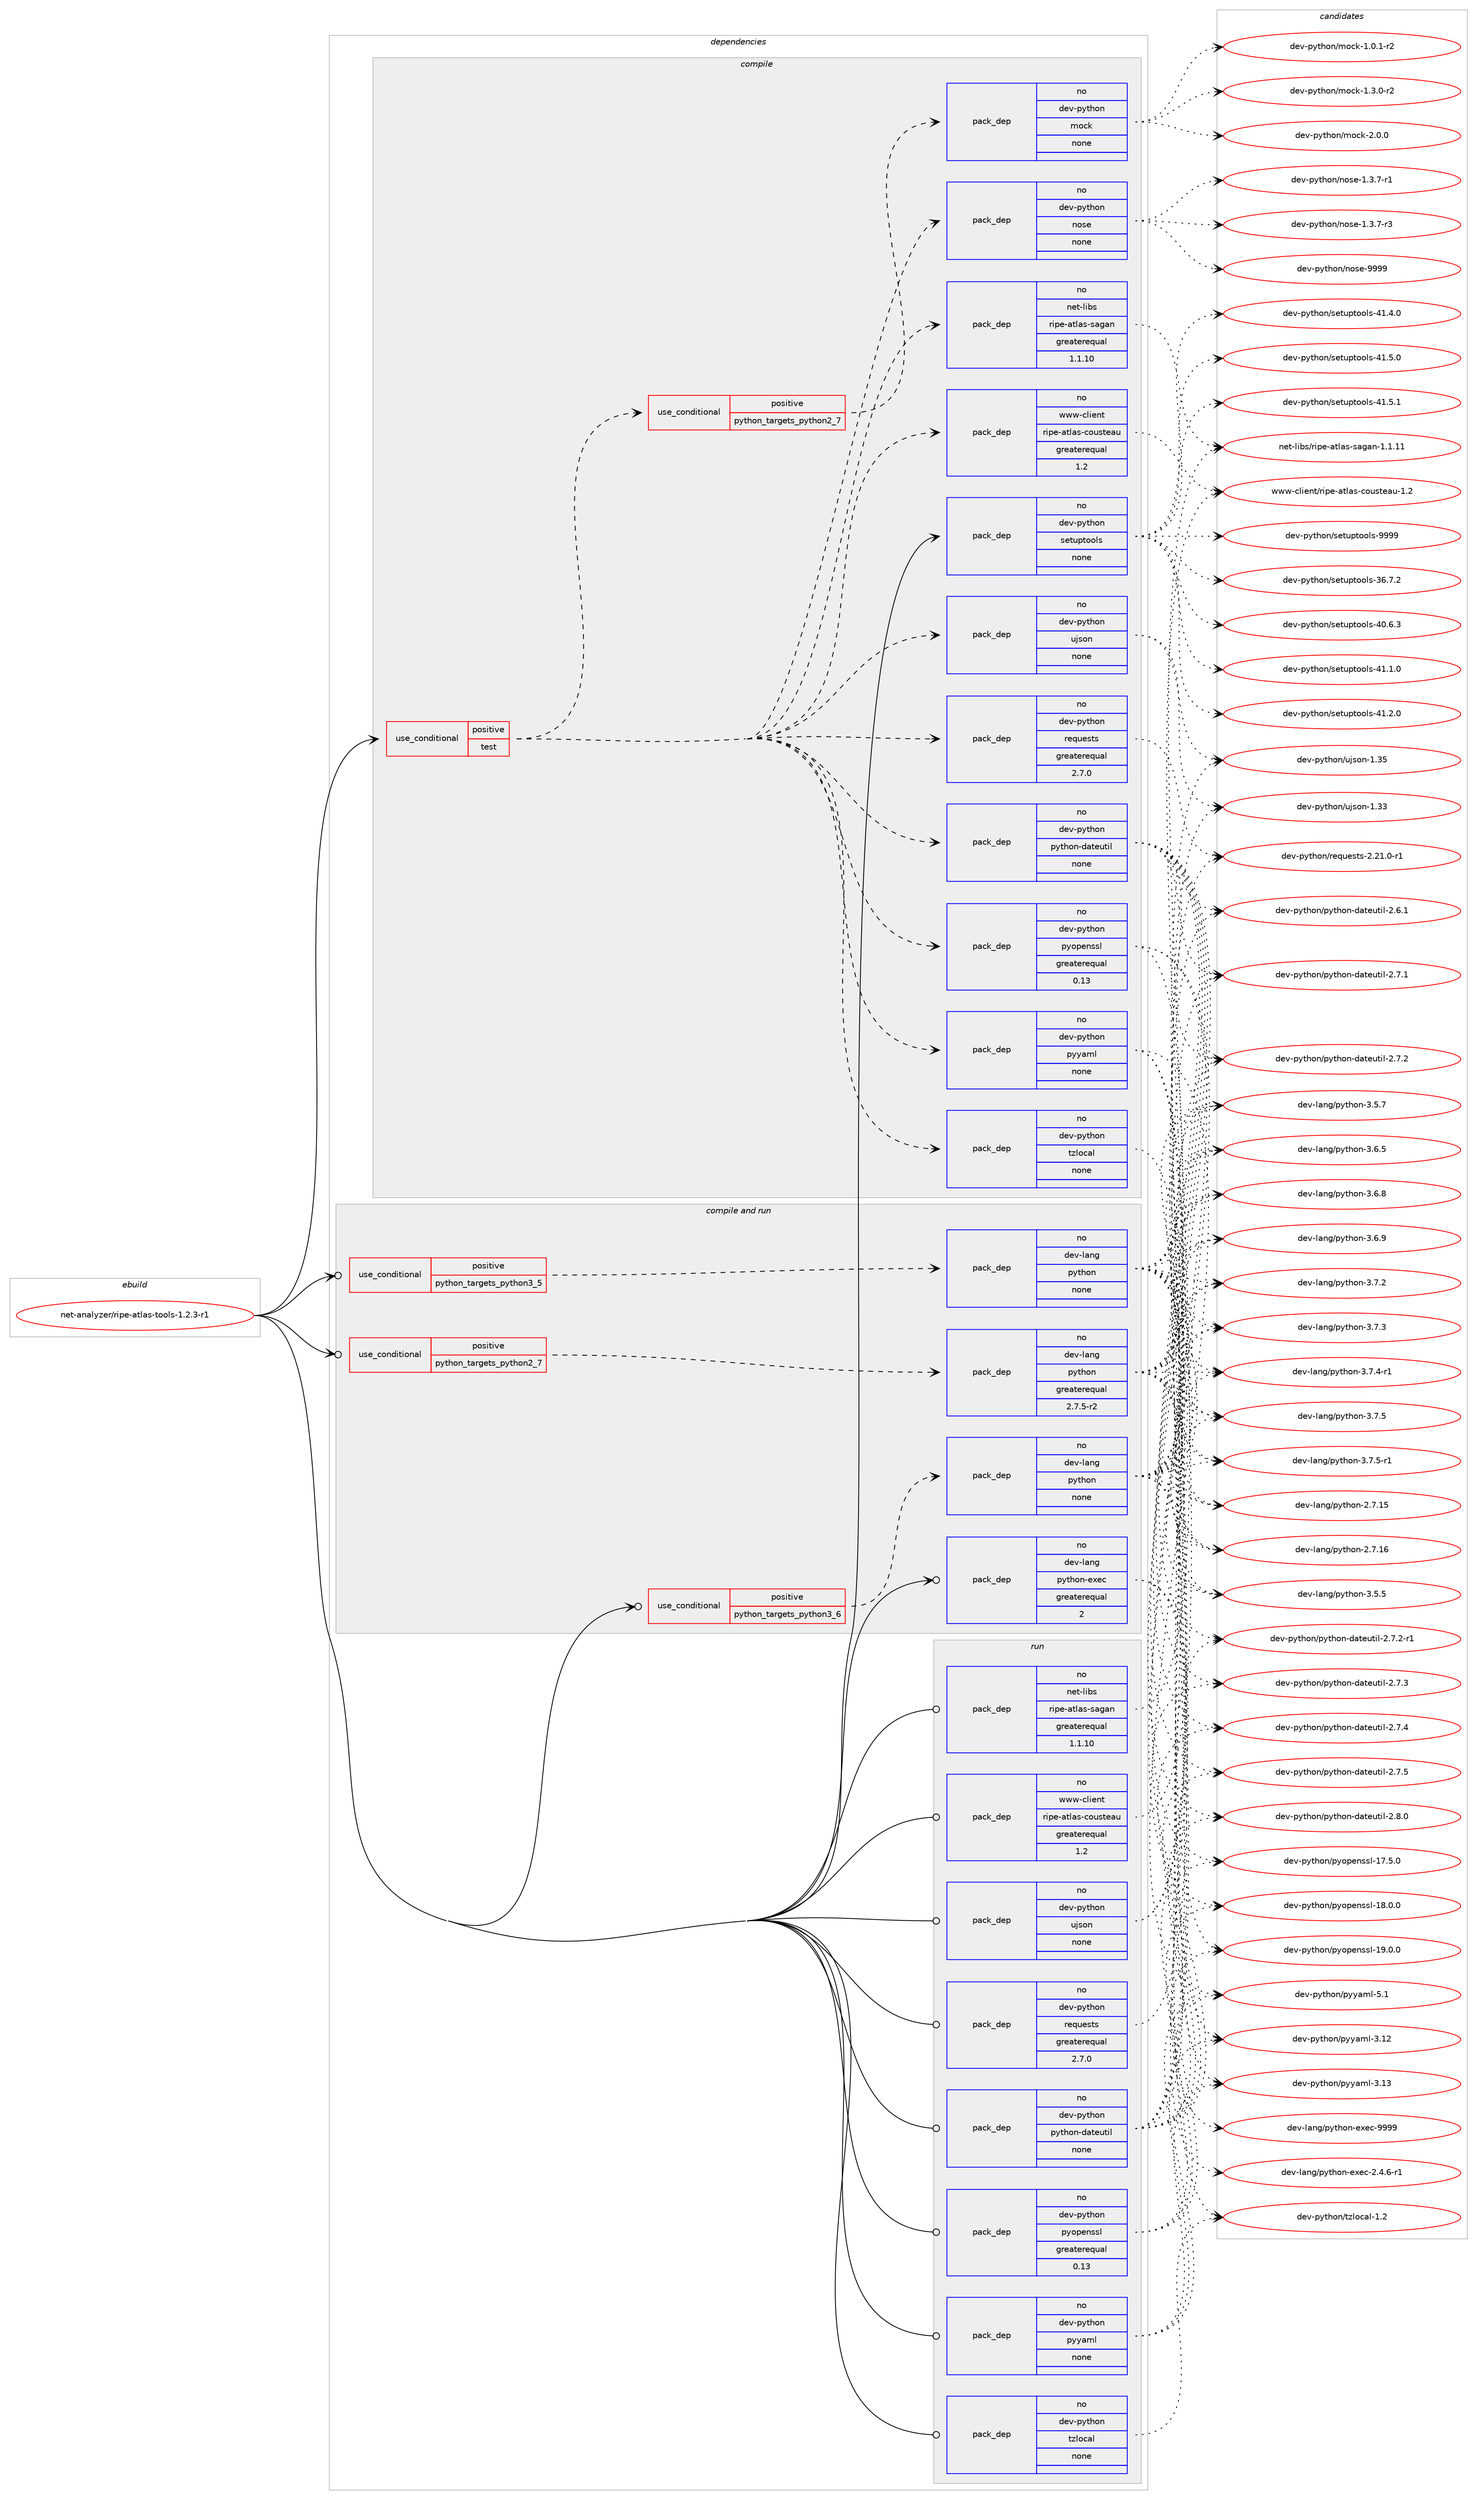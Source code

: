 digraph prolog {

# *************
# Graph options
# *************

newrank=true;
concentrate=true;
compound=true;
graph [rankdir=LR,fontname=Helvetica,fontsize=10,ranksep=1.5];#, ranksep=2.5, nodesep=0.2];
edge  [arrowhead=vee];
node  [fontname=Helvetica,fontsize=10];

# **********
# The ebuild
# **********

subgraph cluster_leftcol {
color=gray;
rank=same;
label=<<i>ebuild</i>>;
id [label="net-analyzer/ripe-atlas-tools-1.2.3-r1", color=red, width=4, href="../net-analyzer/ripe-atlas-tools-1.2.3-r1.svg"];
}

# ****************
# The dependencies
# ****************

subgraph cluster_midcol {
color=gray;
label=<<i>dependencies</i>>;
subgraph cluster_compile {
fillcolor="#eeeeee";
style=filled;
label=<<i>compile</i>>;
subgraph cond198424 {
dependency815553 [label=<<TABLE BORDER="0" CELLBORDER="1" CELLSPACING="0" CELLPADDING="4"><TR><TD ROWSPAN="3" CELLPADDING="10">use_conditional</TD></TR><TR><TD>positive</TD></TR><TR><TD>test</TD></TR></TABLE>>, shape=none, color=red];
subgraph pack602878 {
dependency815554 [label=<<TABLE BORDER="0" CELLBORDER="1" CELLSPACING="0" CELLPADDING="4" WIDTH="220"><TR><TD ROWSPAN="6" CELLPADDING="30">pack_dep</TD></TR><TR><TD WIDTH="110">no</TD></TR><TR><TD>net-libs</TD></TR><TR><TD>ripe-atlas-sagan</TD></TR><TR><TD>greaterequal</TD></TR><TR><TD>1.1.10</TD></TR></TABLE>>, shape=none, color=blue];
}
dependency815553:e -> dependency815554:w [weight=20,style="dashed",arrowhead="vee"];
subgraph pack602879 {
dependency815555 [label=<<TABLE BORDER="0" CELLBORDER="1" CELLSPACING="0" CELLPADDING="4" WIDTH="220"><TR><TD ROWSPAN="6" CELLPADDING="30">pack_dep</TD></TR><TR><TD WIDTH="110">no</TD></TR><TR><TD>www-client</TD></TR><TR><TD>ripe-atlas-cousteau</TD></TR><TR><TD>greaterequal</TD></TR><TR><TD>1.2</TD></TR></TABLE>>, shape=none, color=blue];
}
dependency815553:e -> dependency815555:w [weight=20,style="dashed",arrowhead="vee"];
subgraph pack602880 {
dependency815556 [label=<<TABLE BORDER="0" CELLBORDER="1" CELLSPACING="0" CELLPADDING="4" WIDTH="220"><TR><TD ROWSPAN="6" CELLPADDING="30">pack_dep</TD></TR><TR><TD WIDTH="110">no</TD></TR><TR><TD>dev-python</TD></TR><TR><TD>requests</TD></TR><TR><TD>greaterequal</TD></TR><TR><TD>2.7.0</TD></TR></TABLE>>, shape=none, color=blue];
}
dependency815553:e -> dependency815556:w [weight=20,style="dashed",arrowhead="vee"];
subgraph pack602881 {
dependency815557 [label=<<TABLE BORDER="0" CELLBORDER="1" CELLSPACING="0" CELLPADDING="4" WIDTH="220"><TR><TD ROWSPAN="6" CELLPADDING="30">pack_dep</TD></TR><TR><TD WIDTH="110">no</TD></TR><TR><TD>dev-python</TD></TR><TR><TD>pyopenssl</TD></TR><TR><TD>greaterequal</TD></TR><TR><TD>0.13</TD></TR></TABLE>>, shape=none, color=blue];
}
dependency815553:e -> dependency815557:w [weight=20,style="dashed",arrowhead="vee"];
subgraph pack602882 {
dependency815558 [label=<<TABLE BORDER="0" CELLBORDER="1" CELLSPACING="0" CELLPADDING="4" WIDTH="220"><TR><TD ROWSPAN="6" CELLPADDING="30">pack_dep</TD></TR><TR><TD WIDTH="110">no</TD></TR><TR><TD>dev-python</TD></TR><TR><TD>pyyaml</TD></TR><TR><TD>none</TD></TR><TR><TD></TD></TR></TABLE>>, shape=none, color=blue];
}
dependency815553:e -> dependency815558:w [weight=20,style="dashed",arrowhead="vee"];
subgraph pack602883 {
dependency815559 [label=<<TABLE BORDER="0" CELLBORDER="1" CELLSPACING="0" CELLPADDING="4" WIDTH="220"><TR><TD ROWSPAN="6" CELLPADDING="30">pack_dep</TD></TR><TR><TD WIDTH="110">no</TD></TR><TR><TD>dev-python</TD></TR><TR><TD>tzlocal</TD></TR><TR><TD>none</TD></TR><TR><TD></TD></TR></TABLE>>, shape=none, color=blue];
}
dependency815553:e -> dependency815559:w [weight=20,style="dashed",arrowhead="vee"];
subgraph pack602884 {
dependency815560 [label=<<TABLE BORDER="0" CELLBORDER="1" CELLSPACING="0" CELLPADDING="4" WIDTH="220"><TR><TD ROWSPAN="6" CELLPADDING="30">pack_dep</TD></TR><TR><TD WIDTH="110">no</TD></TR><TR><TD>dev-python</TD></TR><TR><TD>python-dateutil</TD></TR><TR><TD>none</TD></TR><TR><TD></TD></TR></TABLE>>, shape=none, color=blue];
}
dependency815553:e -> dependency815560:w [weight=20,style="dashed",arrowhead="vee"];
subgraph pack602885 {
dependency815561 [label=<<TABLE BORDER="0" CELLBORDER="1" CELLSPACING="0" CELLPADDING="4" WIDTH="220"><TR><TD ROWSPAN="6" CELLPADDING="30">pack_dep</TD></TR><TR><TD WIDTH="110">no</TD></TR><TR><TD>dev-python</TD></TR><TR><TD>ujson</TD></TR><TR><TD>none</TD></TR><TR><TD></TD></TR></TABLE>>, shape=none, color=blue];
}
dependency815553:e -> dependency815561:w [weight=20,style="dashed",arrowhead="vee"];
subgraph pack602886 {
dependency815562 [label=<<TABLE BORDER="0" CELLBORDER="1" CELLSPACING="0" CELLPADDING="4" WIDTH="220"><TR><TD ROWSPAN="6" CELLPADDING="30">pack_dep</TD></TR><TR><TD WIDTH="110">no</TD></TR><TR><TD>dev-python</TD></TR><TR><TD>nose</TD></TR><TR><TD>none</TD></TR><TR><TD></TD></TR></TABLE>>, shape=none, color=blue];
}
dependency815553:e -> dependency815562:w [weight=20,style="dashed",arrowhead="vee"];
subgraph cond198425 {
dependency815563 [label=<<TABLE BORDER="0" CELLBORDER="1" CELLSPACING="0" CELLPADDING="4"><TR><TD ROWSPAN="3" CELLPADDING="10">use_conditional</TD></TR><TR><TD>positive</TD></TR><TR><TD>python_targets_python2_7</TD></TR></TABLE>>, shape=none, color=red];
subgraph pack602887 {
dependency815564 [label=<<TABLE BORDER="0" CELLBORDER="1" CELLSPACING="0" CELLPADDING="4" WIDTH="220"><TR><TD ROWSPAN="6" CELLPADDING="30">pack_dep</TD></TR><TR><TD WIDTH="110">no</TD></TR><TR><TD>dev-python</TD></TR><TR><TD>mock</TD></TR><TR><TD>none</TD></TR><TR><TD></TD></TR></TABLE>>, shape=none, color=blue];
}
dependency815563:e -> dependency815564:w [weight=20,style="dashed",arrowhead="vee"];
}
dependency815553:e -> dependency815563:w [weight=20,style="dashed",arrowhead="vee"];
}
id:e -> dependency815553:w [weight=20,style="solid",arrowhead="vee"];
subgraph pack602888 {
dependency815565 [label=<<TABLE BORDER="0" CELLBORDER="1" CELLSPACING="0" CELLPADDING="4" WIDTH="220"><TR><TD ROWSPAN="6" CELLPADDING="30">pack_dep</TD></TR><TR><TD WIDTH="110">no</TD></TR><TR><TD>dev-python</TD></TR><TR><TD>setuptools</TD></TR><TR><TD>none</TD></TR><TR><TD></TD></TR></TABLE>>, shape=none, color=blue];
}
id:e -> dependency815565:w [weight=20,style="solid",arrowhead="vee"];
}
subgraph cluster_compileandrun {
fillcolor="#eeeeee";
style=filled;
label=<<i>compile and run</i>>;
subgraph cond198426 {
dependency815566 [label=<<TABLE BORDER="0" CELLBORDER="1" CELLSPACING="0" CELLPADDING="4"><TR><TD ROWSPAN="3" CELLPADDING="10">use_conditional</TD></TR><TR><TD>positive</TD></TR><TR><TD>python_targets_python2_7</TD></TR></TABLE>>, shape=none, color=red];
subgraph pack602889 {
dependency815567 [label=<<TABLE BORDER="0" CELLBORDER="1" CELLSPACING="0" CELLPADDING="4" WIDTH="220"><TR><TD ROWSPAN="6" CELLPADDING="30">pack_dep</TD></TR><TR><TD WIDTH="110">no</TD></TR><TR><TD>dev-lang</TD></TR><TR><TD>python</TD></TR><TR><TD>greaterequal</TD></TR><TR><TD>2.7.5-r2</TD></TR></TABLE>>, shape=none, color=blue];
}
dependency815566:e -> dependency815567:w [weight=20,style="dashed",arrowhead="vee"];
}
id:e -> dependency815566:w [weight=20,style="solid",arrowhead="odotvee"];
subgraph cond198427 {
dependency815568 [label=<<TABLE BORDER="0" CELLBORDER="1" CELLSPACING="0" CELLPADDING="4"><TR><TD ROWSPAN="3" CELLPADDING="10">use_conditional</TD></TR><TR><TD>positive</TD></TR><TR><TD>python_targets_python3_5</TD></TR></TABLE>>, shape=none, color=red];
subgraph pack602890 {
dependency815569 [label=<<TABLE BORDER="0" CELLBORDER="1" CELLSPACING="0" CELLPADDING="4" WIDTH="220"><TR><TD ROWSPAN="6" CELLPADDING="30">pack_dep</TD></TR><TR><TD WIDTH="110">no</TD></TR><TR><TD>dev-lang</TD></TR><TR><TD>python</TD></TR><TR><TD>none</TD></TR><TR><TD></TD></TR></TABLE>>, shape=none, color=blue];
}
dependency815568:e -> dependency815569:w [weight=20,style="dashed",arrowhead="vee"];
}
id:e -> dependency815568:w [weight=20,style="solid",arrowhead="odotvee"];
subgraph cond198428 {
dependency815570 [label=<<TABLE BORDER="0" CELLBORDER="1" CELLSPACING="0" CELLPADDING="4"><TR><TD ROWSPAN="3" CELLPADDING="10">use_conditional</TD></TR><TR><TD>positive</TD></TR><TR><TD>python_targets_python3_6</TD></TR></TABLE>>, shape=none, color=red];
subgraph pack602891 {
dependency815571 [label=<<TABLE BORDER="0" CELLBORDER="1" CELLSPACING="0" CELLPADDING="4" WIDTH="220"><TR><TD ROWSPAN="6" CELLPADDING="30">pack_dep</TD></TR><TR><TD WIDTH="110">no</TD></TR><TR><TD>dev-lang</TD></TR><TR><TD>python</TD></TR><TR><TD>none</TD></TR><TR><TD></TD></TR></TABLE>>, shape=none, color=blue];
}
dependency815570:e -> dependency815571:w [weight=20,style="dashed",arrowhead="vee"];
}
id:e -> dependency815570:w [weight=20,style="solid",arrowhead="odotvee"];
subgraph pack602892 {
dependency815572 [label=<<TABLE BORDER="0" CELLBORDER="1" CELLSPACING="0" CELLPADDING="4" WIDTH="220"><TR><TD ROWSPAN="6" CELLPADDING="30">pack_dep</TD></TR><TR><TD WIDTH="110">no</TD></TR><TR><TD>dev-lang</TD></TR><TR><TD>python-exec</TD></TR><TR><TD>greaterequal</TD></TR><TR><TD>2</TD></TR></TABLE>>, shape=none, color=blue];
}
id:e -> dependency815572:w [weight=20,style="solid",arrowhead="odotvee"];
}
subgraph cluster_run {
fillcolor="#eeeeee";
style=filled;
label=<<i>run</i>>;
subgraph pack602893 {
dependency815573 [label=<<TABLE BORDER="0" CELLBORDER="1" CELLSPACING="0" CELLPADDING="4" WIDTH="220"><TR><TD ROWSPAN="6" CELLPADDING="30">pack_dep</TD></TR><TR><TD WIDTH="110">no</TD></TR><TR><TD>dev-python</TD></TR><TR><TD>pyopenssl</TD></TR><TR><TD>greaterequal</TD></TR><TR><TD>0.13</TD></TR></TABLE>>, shape=none, color=blue];
}
id:e -> dependency815573:w [weight=20,style="solid",arrowhead="odot"];
subgraph pack602894 {
dependency815574 [label=<<TABLE BORDER="0" CELLBORDER="1" CELLSPACING="0" CELLPADDING="4" WIDTH="220"><TR><TD ROWSPAN="6" CELLPADDING="30">pack_dep</TD></TR><TR><TD WIDTH="110">no</TD></TR><TR><TD>dev-python</TD></TR><TR><TD>python-dateutil</TD></TR><TR><TD>none</TD></TR><TR><TD></TD></TR></TABLE>>, shape=none, color=blue];
}
id:e -> dependency815574:w [weight=20,style="solid",arrowhead="odot"];
subgraph pack602895 {
dependency815575 [label=<<TABLE BORDER="0" CELLBORDER="1" CELLSPACING="0" CELLPADDING="4" WIDTH="220"><TR><TD ROWSPAN="6" CELLPADDING="30">pack_dep</TD></TR><TR><TD WIDTH="110">no</TD></TR><TR><TD>dev-python</TD></TR><TR><TD>pyyaml</TD></TR><TR><TD>none</TD></TR><TR><TD></TD></TR></TABLE>>, shape=none, color=blue];
}
id:e -> dependency815575:w [weight=20,style="solid",arrowhead="odot"];
subgraph pack602896 {
dependency815576 [label=<<TABLE BORDER="0" CELLBORDER="1" CELLSPACING="0" CELLPADDING="4" WIDTH="220"><TR><TD ROWSPAN="6" CELLPADDING="30">pack_dep</TD></TR><TR><TD WIDTH="110">no</TD></TR><TR><TD>dev-python</TD></TR><TR><TD>requests</TD></TR><TR><TD>greaterequal</TD></TR><TR><TD>2.7.0</TD></TR></TABLE>>, shape=none, color=blue];
}
id:e -> dependency815576:w [weight=20,style="solid",arrowhead="odot"];
subgraph pack602897 {
dependency815577 [label=<<TABLE BORDER="0" CELLBORDER="1" CELLSPACING="0" CELLPADDING="4" WIDTH="220"><TR><TD ROWSPAN="6" CELLPADDING="30">pack_dep</TD></TR><TR><TD WIDTH="110">no</TD></TR><TR><TD>dev-python</TD></TR><TR><TD>tzlocal</TD></TR><TR><TD>none</TD></TR><TR><TD></TD></TR></TABLE>>, shape=none, color=blue];
}
id:e -> dependency815577:w [weight=20,style="solid",arrowhead="odot"];
subgraph pack602898 {
dependency815578 [label=<<TABLE BORDER="0" CELLBORDER="1" CELLSPACING="0" CELLPADDING="4" WIDTH="220"><TR><TD ROWSPAN="6" CELLPADDING="30">pack_dep</TD></TR><TR><TD WIDTH="110">no</TD></TR><TR><TD>dev-python</TD></TR><TR><TD>ujson</TD></TR><TR><TD>none</TD></TR><TR><TD></TD></TR></TABLE>>, shape=none, color=blue];
}
id:e -> dependency815578:w [weight=20,style="solid",arrowhead="odot"];
subgraph pack602899 {
dependency815579 [label=<<TABLE BORDER="0" CELLBORDER="1" CELLSPACING="0" CELLPADDING="4" WIDTH="220"><TR><TD ROWSPAN="6" CELLPADDING="30">pack_dep</TD></TR><TR><TD WIDTH="110">no</TD></TR><TR><TD>net-libs</TD></TR><TR><TD>ripe-atlas-sagan</TD></TR><TR><TD>greaterequal</TD></TR><TR><TD>1.1.10</TD></TR></TABLE>>, shape=none, color=blue];
}
id:e -> dependency815579:w [weight=20,style="solid",arrowhead="odot"];
subgraph pack602900 {
dependency815580 [label=<<TABLE BORDER="0" CELLBORDER="1" CELLSPACING="0" CELLPADDING="4" WIDTH="220"><TR><TD ROWSPAN="6" CELLPADDING="30">pack_dep</TD></TR><TR><TD WIDTH="110">no</TD></TR><TR><TD>www-client</TD></TR><TR><TD>ripe-atlas-cousteau</TD></TR><TR><TD>greaterequal</TD></TR><TR><TD>1.2</TD></TR></TABLE>>, shape=none, color=blue];
}
id:e -> dependency815580:w [weight=20,style="solid",arrowhead="odot"];
}
}

# **************
# The candidates
# **************

subgraph cluster_choices {
rank=same;
color=gray;
label=<<i>candidates</i>>;

subgraph choice602878 {
color=black;
nodesep=1;
choice11010111645108105981154711410511210145971161089711545115971039711045494649464949 [label="net-libs/ripe-atlas-sagan-1.1.11", color=red, width=4,href="../net-libs/ripe-atlas-sagan-1.1.11.svg"];
dependency815554:e -> choice11010111645108105981154711410511210145971161089711545115971039711045494649464949:w [style=dotted,weight="100"];
}
subgraph choice602879 {
color=black;
nodesep=1;
choice11911911945991081051011101164711410511210145971161089711545991111171151161019711745494650 [label="www-client/ripe-atlas-cousteau-1.2", color=red, width=4,href="../www-client/ripe-atlas-cousteau-1.2.svg"];
dependency815555:e -> choice11911911945991081051011101164711410511210145971161089711545991111171151161019711745494650:w [style=dotted,weight="100"];
}
subgraph choice602880 {
color=black;
nodesep=1;
choice1001011184511212111610411111047114101113117101115116115455046504946484511449 [label="dev-python/requests-2.21.0-r1", color=red, width=4,href="../dev-python/requests-2.21.0-r1.svg"];
dependency815556:e -> choice1001011184511212111610411111047114101113117101115116115455046504946484511449:w [style=dotted,weight="100"];
}
subgraph choice602881 {
color=black;
nodesep=1;
choice100101118451121211161041111104711212111111210111011511510845495546534648 [label="dev-python/pyopenssl-17.5.0", color=red, width=4,href="../dev-python/pyopenssl-17.5.0.svg"];
choice100101118451121211161041111104711212111111210111011511510845495646484648 [label="dev-python/pyopenssl-18.0.0", color=red, width=4,href="../dev-python/pyopenssl-18.0.0.svg"];
choice100101118451121211161041111104711212111111210111011511510845495746484648 [label="dev-python/pyopenssl-19.0.0", color=red, width=4,href="../dev-python/pyopenssl-19.0.0.svg"];
dependency815557:e -> choice100101118451121211161041111104711212111111210111011511510845495546534648:w [style=dotted,weight="100"];
dependency815557:e -> choice100101118451121211161041111104711212111111210111011511510845495646484648:w [style=dotted,weight="100"];
dependency815557:e -> choice100101118451121211161041111104711212111111210111011511510845495746484648:w [style=dotted,weight="100"];
}
subgraph choice602882 {
color=black;
nodesep=1;
choice1001011184511212111610411111047112121121971091084551464950 [label="dev-python/pyyaml-3.12", color=red, width=4,href="../dev-python/pyyaml-3.12.svg"];
choice1001011184511212111610411111047112121121971091084551464951 [label="dev-python/pyyaml-3.13", color=red, width=4,href="../dev-python/pyyaml-3.13.svg"];
choice10010111845112121116104111110471121211219710910845534649 [label="dev-python/pyyaml-5.1", color=red, width=4,href="../dev-python/pyyaml-5.1.svg"];
dependency815558:e -> choice1001011184511212111610411111047112121121971091084551464950:w [style=dotted,weight="100"];
dependency815558:e -> choice1001011184511212111610411111047112121121971091084551464951:w [style=dotted,weight="100"];
dependency815558:e -> choice10010111845112121116104111110471121211219710910845534649:w [style=dotted,weight="100"];
}
subgraph choice602883 {
color=black;
nodesep=1;
choice1001011184511212111610411111047116122108111999710845494650 [label="dev-python/tzlocal-1.2", color=red, width=4,href="../dev-python/tzlocal-1.2.svg"];
dependency815559:e -> choice1001011184511212111610411111047116122108111999710845494650:w [style=dotted,weight="100"];
}
subgraph choice602884 {
color=black;
nodesep=1;
choice10010111845112121116104111110471121211161041111104510097116101117116105108455046544649 [label="dev-python/python-dateutil-2.6.1", color=red, width=4,href="../dev-python/python-dateutil-2.6.1.svg"];
choice10010111845112121116104111110471121211161041111104510097116101117116105108455046554649 [label="dev-python/python-dateutil-2.7.1", color=red, width=4,href="../dev-python/python-dateutil-2.7.1.svg"];
choice10010111845112121116104111110471121211161041111104510097116101117116105108455046554650 [label="dev-python/python-dateutil-2.7.2", color=red, width=4,href="../dev-python/python-dateutil-2.7.2.svg"];
choice100101118451121211161041111104711212111610411111045100971161011171161051084550465546504511449 [label="dev-python/python-dateutil-2.7.2-r1", color=red, width=4,href="../dev-python/python-dateutil-2.7.2-r1.svg"];
choice10010111845112121116104111110471121211161041111104510097116101117116105108455046554651 [label="dev-python/python-dateutil-2.7.3", color=red, width=4,href="../dev-python/python-dateutil-2.7.3.svg"];
choice10010111845112121116104111110471121211161041111104510097116101117116105108455046554652 [label="dev-python/python-dateutil-2.7.4", color=red, width=4,href="../dev-python/python-dateutil-2.7.4.svg"];
choice10010111845112121116104111110471121211161041111104510097116101117116105108455046554653 [label="dev-python/python-dateutil-2.7.5", color=red, width=4,href="../dev-python/python-dateutil-2.7.5.svg"];
choice10010111845112121116104111110471121211161041111104510097116101117116105108455046564648 [label="dev-python/python-dateutil-2.8.0", color=red, width=4,href="../dev-python/python-dateutil-2.8.0.svg"];
dependency815560:e -> choice10010111845112121116104111110471121211161041111104510097116101117116105108455046544649:w [style=dotted,weight="100"];
dependency815560:e -> choice10010111845112121116104111110471121211161041111104510097116101117116105108455046554649:w [style=dotted,weight="100"];
dependency815560:e -> choice10010111845112121116104111110471121211161041111104510097116101117116105108455046554650:w [style=dotted,weight="100"];
dependency815560:e -> choice100101118451121211161041111104711212111610411111045100971161011171161051084550465546504511449:w [style=dotted,weight="100"];
dependency815560:e -> choice10010111845112121116104111110471121211161041111104510097116101117116105108455046554651:w [style=dotted,weight="100"];
dependency815560:e -> choice10010111845112121116104111110471121211161041111104510097116101117116105108455046554652:w [style=dotted,weight="100"];
dependency815560:e -> choice10010111845112121116104111110471121211161041111104510097116101117116105108455046554653:w [style=dotted,weight="100"];
dependency815560:e -> choice10010111845112121116104111110471121211161041111104510097116101117116105108455046564648:w [style=dotted,weight="100"];
}
subgraph choice602885 {
color=black;
nodesep=1;
choice10010111845112121116104111110471171061151111104549465151 [label="dev-python/ujson-1.33", color=red, width=4,href="../dev-python/ujson-1.33.svg"];
choice10010111845112121116104111110471171061151111104549465153 [label="dev-python/ujson-1.35", color=red, width=4,href="../dev-python/ujson-1.35.svg"];
dependency815561:e -> choice10010111845112121116104111110471171061151111104549465151:w [style=dotted,weight="100"];
dependency815561:e -> choice10010111845112121116104111110471171061151111104549465153:w [style=dotted,weight="100"];
}
subgraph choice602886 {
color=black;
nodesep=1;
choice10010111845112121116104111110471101111151014549465146554511449 [label="dev-python/nose-1.3.7-r1", color=red, width=4,href="../dev-python/nose-1.3.7-r1.svg"];
choice10010111845112121116104111110471101111151014549465146554511451 [label="dev-python/nose-1.3.7-r3", color=red, width=4,href="../dev-python/nose-1.3.7-r3.svg"];
choice10010111845112121116104111110471101111151014557575757 [label="dev-python/nose-9999", color=red, width=4,href="../dev-python/nose-9999.svg"];
dependency815562:e -> choice10010111845112121116104111110471101111151014549465146554511449:w [style=dotted,weight="100"];
dependency815562:e -> choice10010111845112121116104111110471101111151014549465146554511451:w [style=dotted,weight="100"];
dependency815562:e -> choice10010111845112121116104111110471101111151014557575757:w [style=dotted,weight="100"];
}
subgraph choice602887 {
color=black;
nodesep=1;
choice1001011184511212111610411111047109111991074549464846494511450 [label="dev-python/mock-1.0.1-r2", color=red, width=4,href="../dev-python/mock-1.0.1-r2.svg"];
choice1001011184511212111610411111047109111991074549465146484511450 [label="dev-python/mock-1.3.0-r2", color=red, width=4,href="../dev-python/mock-1.3.0-r2.svg"];
choice100101118451121211161041111104710911199107455046484648 [label="dev-python/mock-2.0.0", color=red, width=4,href="../dev-python/mock-2.0.0.svg"];
dependency815564:e -> choice1001011184511212111610411111047109111991074549464846494511450:w [style=dotted,weight="100"];
dependency815564:e -> choice1001011184511212111610411111047109111991074549465146484511450:w [style=dotted,weight="100"];
dependency815564:e -> choice100101118451121211161041111104710911199107455046484648:w [style=dotted,weight="100"];
}
subgraph choice602888 {
color=black;
nodesep=1;
choice100101118451121211161041111104711510111611711211611111110811545515446554650 [label="dev-python/setuptools-36.7.2", color=red, width=4,href="../dev-python/setuptools-36.7.2.svg"];
choice100101118451121211161041111104711510111611711211611111110811545524846544651 [label="dev-python/setuptools-40.6.3", color=red, width=4,href="../dev-python/setuptools-40.6.3.svg"];
choice100101118451121211161041111104711510111611711211611111110811545524946494648 [label="dev-python/setuptools-41.1.0", color=red, width=4,href="../dev-python/setuptools-41.1.0.svg"];
choice100101118451121211161041111104711510111611711211611111110811545524946504648 [label="dev-python/setuptools-41.2.0", color=red, width=4,href="../dev-python/setuptools-41.2.0.svg"];
choice100101118451121211161041111104711510111611711211611111110811545524946524648 [label="dev-python/setuptools-41.4.0", color=red, width=4,href="../dev-python/setuptools-41.4.0.svg"];
choice100101118451121211161041111104711510111611711211611111110811545524946534648 [label="dev-python/setuptools-41.5.0", color=red, width=4,href="../dev-python/setuptools-41.5.0.svg"];
choice100101118451121211161041111104711510111611711211611111110811545524946534649 [label="dev-python/setuptools-41.5.1", color=red, width=4,href="../dev-python/setuptools-41.5.1.svg"];
choice10010111845112121116104111110471151011161171121161111111081154557575757 [label="dev-python/setuptools-9999", color=red, width=4,href="../dev-python/setuptools-9999.svg"];
dependency815565:e -> choice100101118451121211161041111104711510111611711211611111110811545515446554650:w [style=dotted,weight="100"];
dependency815565:e -> choice100101118451121211161041111104711510111611711211611111110811545524846544651:w [style=dotted,weight="100"];
dependency815565:e -> choice100101118451121211161041111104711510111611711211611111110811545524946494648:w [style=dotted,weight="100"];
dependency815565:e -> choice100101118451121211161041111104711510111611711211611111110811545524946504648:w [style=dotted,weight="100"];
dependency815565:e -> choice100101118451121211161041111104711510111611711211611111110811545524946524648:w [style=dotted,weight="100"];
dependency815565:e -> choice100101118451121211161041111104711510111611711211611111110811545524946534648:w [style=dotted,weight="100"];
dependency815565:e -> choice100101118451121211161041111104711510111611711211611111110811545524946534649:w [style=dotted,weight="100"];
dependency815565:e -> choice10010111845112121116104111110471151011161171121161111111081154557575757:w [style=dotted,weight="100"];
}
subgraph choice602889 {
color=black;
nodesep=1;
choice10010111845108971101034711212111610411111045504655464953 [label="dev-lang/python-2.7.15", color=red, width=4,href="../dev-lang/python-2.7.15.svg"];
choice10010111845108971101034711212111610411111045504655464954 [label="dev-lang/python-2.7.16", color=red, width=4,href="../dev-lang/python-2.7.16.svg"];
choice100101118451089711010347112121116104111110455146534653 [label="dev-lang/python-3.5.5", color=red, width=4,href="../dev-lang/python-3.5.5.svg"];
choice100101118451089711010347112121116104111110455146534655 [label="dev-lang/python-3.5.7", color=red, width=4,href="../dev-lang/python-3.5.7.svg"];
choice100101118451089711010347112121116104111110455146544653 [label="dev-lang/python-3.6.5", color=red, width=4,href="../dev-lang/python-3.6.5.svg"];
choice100101118451089711010347112121116104111110455146544656 [label="dev-lang/python-3.6.8", color=red, width=4,href="../dev-lang/python-3.6.8.svg"];
choice100101118451089711010347112121116104111110455146544657 [label="dev-lang/python-3.6.9", color=red, width=4,href="../dev-lang/python-3.6.9.svg"];
choice100101118451089711010347112121116104111110455146554650 [label="dev-lang/python-3.7.2", color=red, width=4,href="../dev-lang/python-3.7.2.svg"];
choice100101118451089711010347112121116104111110455146554651 [label="dev-lang/python-3.7.3", color=red, width=4,href="../dev-lang/python-3.7.3.svg"];
choice1001011184510897110103471121211161041111104551465546524511449 [label="dev-lang/python-3.7.4-r1", color=red, width=4,href="../dev-lang/python-3.7.4-r1.svg"];
choice100101118451089711010347112121116104111110455146554653 [label="dev-lang/python-3.7.5", color=red, width=4,href="../dev-lang/python-3.7.5.svg"];
choice1001011184510897110103471121211161041111104551465546534511449 [label="dev-lang/python-3.7.5-r1", color=red, width=4,href="../dev-lang/python-3.7.5-r1.svg"];
dependency815567:e -> choice10010111845108971101034711212111610411111045504655464953:w [style=dotted,weight="100"];
dependency815567:e -> choice10010111845108971101034711212111610411111045504655464954:w [style=dotted,weight="100"];
dependency815567:e -> choice100101118451089711010347112121116104111110455146534653:w [style=dotted,weight="100"];
dependency815567:e -> choice100101118451089711010347112121116104111110455146534655:w [style=dotted,weight="100"];
dependency815567:e -> choice100101118451089711010347112121116104111110455146544653:w [style=dotted,weight="100"];
dependency815567:e -> choice100101118451089711010347112121116104111110455146544656:w [style=dotted,weight="100"];
dependency815567:e -> choice100101118451089711010347112121116104111110455146544657:w [style=dotted,weight="100"];
dependency815567:e -> choice100101118451089711010347112121116104111110455146554650:w [style=dotted,weight="100"];
dependency815567:e -> choice100101118451089711010347112121116104111110455146554651:w [style=dotted,weight="100"];
dependency815567:e -> choice1001011184510897110103471121211161041111104551465546524511449:w [style=dotted,weight="100"];
dependency815567:e -> choice100101118451089711010347112121116104111110455146554653:w [style=dotted,weight="100"];
dependency815567:e -> choice1001011184510897110103471121211161041111104551465546534511449:w [style=dotted,weight="100"];
}
subgraph choice602890 {
color=black;
nodesep=1;
choice10010111845108971101034711212111610411111045504655464953 [label="dev-lang/python-2.7.15", color=red, width=4,href="../dev-lang/python-2.7.15.svg"];
choice10010111845108971101034711212111610411111045504655464954 [label="dev-lang/python-2.7.16", color=red, width=4,href="../dev-lang/python-2.7.16.svg"];
choice100101118451089711010347112121116104111110455146534653 [label="dev-lang/python-3.5.5", color=red, width=4,href="../dev-lang/python-3.5.5.svg"];
choice100101118451089711010347112121116104111110455146534655 [label="dev-lang/python-3.5.7", color=red, width=4,href="../dev-lang/python-3.5.7.svg"];
choice100101118451089711010347112121116104111110455146544653 [label="dev-lang/python-3.6.5", color=red, width=4,href="../dev-lang/python-3.6.5.svg"];
choice100101118451089711010347112121116104111110455146544656 [label="dev-lang/python-3.6.8", color=red, width=4,href="../dev-lang/python-3.6.8.svg"];
choice100101118451089711010347112121116104111110455146544657 [label="dev-lang/python-3.6.9", color=red, width=4,href="../dev-lang/python-3.6.9.svg"];
choice100101118451089711010347112121116104111110455146554650 [label="dev-lang/python-3.7.2", color=red, width=4,href="../dev-lang/python-3.7.2.svg"];
choice100101118451089711010347112121116104111110455146554651 [label="dev-lang/python-3.7.3", color=red, width=4,href="../dev-lang/python-3.7.3.svg"];
choice1001011184510897110103471121211161041111104551465546524511449 [label="dev-lang/python-3.7.4-r1", color=red, width=4,href="../dev-lang/python-3.7.4-r1.svg"];
choice100101118451089711010347112121116104111110455146554653 [label="dev-lang/python-3.7.5", color=red, width=4,href="../dev-lang/python-3.7.5.svg"];
choice1001011184510897110103471121211161041111104551465546534511449 [label="dev-lang/python-3.7.5-r1", color=red, width=4,href="../dev-lang/python-3.7.5-r1.svg"];
dependency815569:e -> choice10010111845108971101034711212111610411111045504655464953:w [style=dotted,weight="100"];
dependency815569:e -> choice10010111845108971101034711212111610411111045504655464954:w [style=dotted,weight="100"];
dependency815569:e -> choice100101118451089711010347112121116104111110455146534653:w [style=dotted,weight="100"];
dependency815569:e -> choice100101118451089711010347112121116104111110455146534655:w [style=dotted,weight="100"];
dependency815569:e -> choice100101118451089711010347112121116104111110455146544653:w [style=dotted,weight="100"];
dependency815569:e -> choice100101118451089711010347112121116104111110455146544656:w [style=dotted,weight="100"];
dependency815569:e -> choice100101118451089711010347112121116104111110455146544657:w [style=dotted,weight="100"];
dependency815569:e -> choice100101118451089711010347112121116104111110455146554650:w [style=dotted,weight="100"];
dependency815569:e -> choice100101118451089711010347112121116104111110455146554651:w [style=dotted,weight="100"];
dependency815569:e -> choice1001011184510897110103471121211161041111104551465546524511449:w [style=dotted,weight="100"];
dependency815569:e -> choice100101118451089711010347112121116104111110455146554653:w [style=dotted,weight="100"];
dependency815569:e -> choice1001011184510897110103471121211161041111104551465546534511449:w [style=dotted,weight="100"];
}
subgraph choice602891 {
color=black;
nodesep=1;
choice10010111845108971101034711212111610411111045504655464953 [label="dev-lang/python-2.7.15", color=red, width=4,href="../dev-lang/python-2.7.15.svg"];
choice10010111845108971101034711212111610411111045504655464954 [label="dev-lang/python-2.7.16", color=red, width=4,href="../dev-lang/python-2.7.16.svg"];
choice100101118451089711010347112121116104111110455146534653 [label="dev-lang/python-3.5.5", color=red, width=4,href="../dev-lang/python-3.5.5.svg"];
choice100101118451089711010347112121116104111110455146534655 [label="dev-lang/python-3.5.7", color=red, width=4,href="../dev-lang/python-3.5.7.svg"];
choice100101118451089711010347112121116104111110455146544653 [label="dev-lang/python-3.6.5", color=red, width=4,href="../dev-lang/python-3.6.5.svg"];
choice100101118451089711010347112121116104111110455146544656 [label="dev-lang/python-3.6.8", color=red, width=4,href="../dev-lang/python-3.6.8.svg"];
choice100101118451089711010347112121116104111110455146544657 [label="dev-lang/python-3.6.9", color=red, width=4,href="../dev-lang/python-3.6.9.svg"];
choice100101118451089711010347112121116104111110455146554650 [label="dev-lang/python-3.7.2", color=red, width=4,href="../dev-lang/python-3.7.2.svg"];
choice100101118451089711010347112121116104111110455146554651 [label="dev-lang/python-3.7.3", color=red, width=4,href="../dev-lang/python-3.7.3.svg"];
choice1001011184510897110103471121211161041111104551465546524511449 [label="dev-lang/python-3.7.4-r1", color=red, width=4,href="../dev-lang/python-3.7.4-r1.svg"];
choice100101118451089711010347112121116104111110455146554653 [label="dev-lang/python-3.7.5", color=red, width=4,href="../dev-lang/python-3.7.5.svg"];
choice1001011184510897110103471121211161041111104551465546534511449 [label="dev-lang/python-3.7.5-r1", color=red, width=4,href="../dev-lang/python-3.7.5-r1.svg"];
dependency815571:e -> choice10010111845108971101034711212111610411111045504655464953:w [style=dotted,weight="100"];
dependency815571:e -> choice10010111845108971101034711212111610411111045504655464954:w [style=dotted,weight="100"];
dependency815571:e -> choice100101118451089711010347112121116104111110455146534653:w [style=dotted,weight="100"];
dependency815571:e -> choice100101118451089711010347112121116104111110455146534655:w [style=dotted,weight="100"];
dependency815571:e -> choice100101118451089711010347112121116104111110455146544653:w [style=dotted,weight="100"];
dependency815571:e -> choice100101118451089711010347112121116104111110455146544656:w [style=dotted,weight="100"];
dependency815571:e -> choice100101118451089711010347112121116104111110455146544657:w [style=dotted,weight="100"];
dependency815571:e -> choice100101118451089711010347112121116104111110455146554650:w [style=dotted,weight="100"];
dependency815571:e -> choice100101118451089711010347112121116104111110455146554651:w [style=dotted,weight="100"];
dependency815571:e -> choice1001011184510897110103471121211161041111104551465546524511449:w [style=dotted,weight="100"];
dependency815571:e -> choice100101118451089711010347112121116104111110455146554653:w [style=dotted,weight="100"];
dependency815571:e -> choice1001011184510897110103471121211161041111104551465546534511449:w [style=dotted,weight="100"];
}
subgraph choice602892 {
color=black;
nodesep=1;
choice10010111845108971101034711212111610411111045101120101994550465246544511449 [label="dev-lang/python-exec-2.4.6-r1", color=red, width=4,href="../dev-lang/python-exec-2.4.6-r1.svg"];
choice10010111845108971101034711212111610411111045101120101994557575757 [label="dev-lang/python-exec-9999", color=red, width=4,href="../dev-lang/python-exec-9999.svg"];
dependency815572:e -> choice10010111845108971101034711212111610411111045101120101994550465246544511449:w [style=dotted,weight="100"];
dependency815572:e -> choice10010111845108971101034711212111610411111045101120101994557575757:w [style=dotted,weight="100"];
}
subgraph choice602893 {
color=black;
nodesep=1;
choice100101118451121211161041111104711212111111210111011511510845495546534648 [label="dev-python/pyopenssl-17.5.0", color=red, width=4,href="../dev-python/pyopenssl-17.5.0.svg"];
choice100101118451121211161041111104711212111111210111011511510845495646484648 [label="dev-python/pyopenssl-18.0.0", color=red, width=4,href="../dev-python/pyopenssl-18.0.0.svg"];
choice100101118451121211161041111104711212111111210111011511510845495746484648 [label="dev-python/pyopenssl-19.0.0", color=red, width=4,href="../dev-python/pyopenssl-19.0.0.svg"];
dependency815573:e -> choice100101118451121211161041111104711212111111210111011511510845495546534648:w [style=dotted,weight="100"];
dependency815573:e -> choice100101118451121211161041111104711212111111210111011511510845495646484648:w [style=dotted,weight="100"];
dependency815573:e -> choice100101118451121211161041111104711212111111210111011511510845495746484648:w [style=dotted,weight="100"];
}
subgraph choice602894 {
color=black;
nodesep=1;
choice10010111845112121116104111110471121211161041111104510097116101117116105108455046544649 [label="dev-python/python-dateutil-2.6.1", color=red, width=4,href="../dev-python/python-dateutil-2.6.1.svg"];
choice10010111845112121116104111110471121211161041111104510097116101117116105108455046554649 [label="dev-python/python-dateutil-2.7.1", color=red, width=4,href="../dev-python/python-dateutil-2.7.1.svg"];
choice10010111845112121116104111110471121211161041111104510097116101117116105108455046554650 [label="dev-python/python-dateutil-2.7.2", color=red, width=4,href="../dev-python/python-dateutil-2.7.2.svg"];
choice100101118451121211161041111104711212111610411111045100971161011171161051084550465546504511449 [label="dev-python/python-dateutil-2.7.2-r1", color=red, width=4,href="../dev-python/python-dateutil-2.7.2-r1.svg"];
choice10010111845112121116104111110471121211161041111104510097116101117116105108455046554651 [label="dev-python/python-dateutil-2.7.3", color=red, width=4,href="../dev-python/python-dateutil-2.7.3.svg"];
choice10010111845112121116104111110471121211161041111104510097116101117116105108455046554652 [label="dev-python/python-dateutil-2.7.4", color=red, width=4,href="../dev-python/python-dateutil-2.7.4.svg"];
choice10010111845112121116104111110471121211161041111104510097116101117116105108455046554653 [label="dev-python/python-dateutil-2.7.5", color=red, width=4,href="../dev-python/python-dateutil-2.7.5.svg"];
choice10010111845112121116104111110471121211161041111104510097116101117116105108455046564648 [label="dev-python/python-dateutil-2.8.0", color=red, width=4,href="../dev-python/python-dateutil-2.8.0.svg"];
dependency815574:e -> choice10010111845112121116104111110471121211161041111104510097116101117116105108455046544649:w [style=dotted,weight="100"];
dependency815574:e -> choice10010111845112121116104111110471121211161041111104510097116101117116105108455046554649:w [style=dotted,weight="100"];
dependency815574:e -> choice10010111845112121116104111110471121211161041111104510097116101117116105108455046554650:w [style=dotted,weight="100"];
dependency815574:e -> choice100101118451121211161041111104711212111610411111045100971161011171161051084550465546504511449:w [style=dotted,weight="100"];
dependency815574:e -> choice10010111845112121116104111110471121211161041111104510097116101117116105108455046554651:w [style=dotted,weight="100"];
dependency815574:e -> choice10010111845112121116104111110471121211161041111104510097116101117116105108455046554652:w [style=dotted,weight="100"];
dependency815574:e -> choice10010111845112121116104111110471121211161041111104510097116101117116105108455046554653:w [style=dotted,weight="100"];
dependency815574:e -> choice10010111845112121116104111110471121211161041111104510097116101117116105108455046564648:w [style=dotted,weight="100"];
}
subgraph choice602895 {
color=black;
nodesep=1;
choice1001011184511212111610411111047112121121971091084551464950 [label="dev-python/pyyaml-3.12", color=red, width=4,href="../dev-python/pyyaml-3.12.svg"];
choice1001011184511212111610411111047112121121971091084551464951 [label="dev-python/pyyaml-3.13", color=red, width=4,href="../dev-python/pyyaml-3.13.svg"];
choice10010111845112121116104111110471121211219710910845534649 [label="dev-python/pyyaml-5.1", color=red, width=4,href="../dev-python/pyyaml-5.1.svg"];
dependency815575:e -> choice1001011184511212111610411111047112121121971091084551464950:w [style=dotted,weight="100"];
dependency815575:e -> choice1001011184511212111610411111047112121121971091084551464951:w [style=dotted,weight="100"];
dependency815575:e -> choice10010111845112121116104111110471121211219710910845534649:w [style=dotted,weight="100"];
}
subgraph choice602896 {
color=black;
nodesep=1;
choice1001011184511212111610411111047114101113117101115116115455046504946484511449 [label="dev-python/requests-2.21.0-r1", color=red, width=4,href="../dev-python/requests-2.21.0-r1.svg"];
dependency815576:e -> choice1001011184511212111610411111047114101113117101115116115455046504946484511449:w [style=dotted,weight="100"];
}
subgraph choice602897 {
color=black;
nodesep=1;
choice1001011184511212111610411111047116122108111999710845494650 [label="dev-python/tzlocal-1.2", color=red, width=4,href="../dev-python/tzlocal-1.2.svg"];
dependency815577:e -> choice1001011184511212111610411111047116122108111999710845494650:w [style=dotted,weight="100"];
}
subgraph choice602898 {
color=black;
nodesep=1;
choice10010111845112121116104111110471171061151111104549465151 [label="dev-python/ujson-1.33", color=red, width=4,href="../dev-python/ujson-1.33.svg"];
choice10010111845112121116104111110471171061151111104549465153 [label="dev-python/ujson-1.35", color=red, width=4,href="../dev-python/ujson-1.35.svg"];
dependency815578:e -> choice10010111845112121116104111110471171061151111104549465151:w [style=dotted,weight="100"];
dependency815578:e -> choice10010111845112121116104111110471171061151111104549465153:w [style=dotted,weight="100"];
}
subgraph choice602899 {
color=black;
nodesep=1;
choice11010111645108105981154711410511210145971161089711545115971039711045494649464949 [label="net-libs/ripe-atlas-sagan-1.1.11", color=red, width=4,href="../net-libs/ripe-atlas-sagan-1.1.11.svg"];
dependency815579:e -> choice11010111645108105981154711410511210145971161089711545115971039711045494649464949:w [style=dotted,weight="100"];
}
subgraph choice602900 {
color=black;
nodesep=1;
choice11911911945991081051011101164711410511210145971161089711545991111171151161019711745494650 [label="www-client/ripe-atlas-cousteau-1.2", color=red, width=4,href="../www-client/ripe-atlas-cousteau-1.2.svg"];
dependency815580:e -> choice11911911945991081051011101164711410511210145971161089711545991111171151161019711745494650:w [style=dotted,weight="100"];
}
}

}
